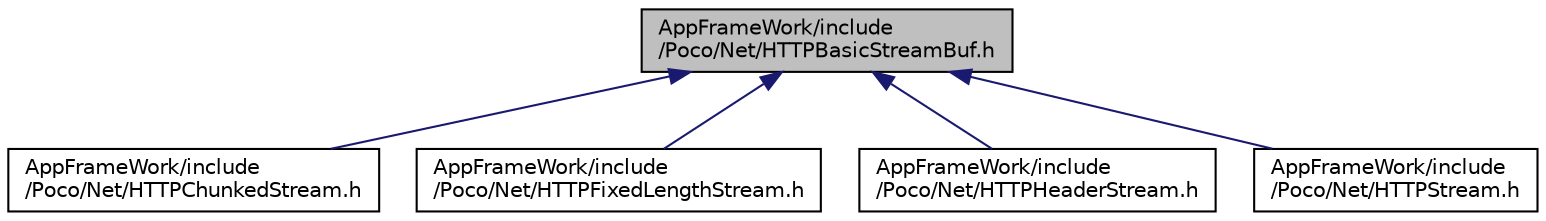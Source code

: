digraph "AppFrameWork/include/Poco/Net/HTTPBasicStreamBuf.h"
{
 // LATEX_PDF_SIZE
  edge [fontname="Helvetica",fontsize="10",labelfontname="Helvetica",labelfontsize="10"];
  node [fontname="Helvetica",fontsize="10",shape=record];
  Node1 [label="AppFrameWork/include\l/Poco/Net/HTTPBasicStreamBuf.h",height=0.2,width=0.4,color="black", fillcolor="grey75", style="filled", fontcolor="black",tooltip=" "];
  Node1 -> Node2 [dir="back",color="midnightblue",fontsize="10",style="solid",fontname="Helvetica"];
  Node2 [label="AppFrameWork/include\l/Poco/Net/HTTPChunkedStream.h",height=0.2,width=0.4,color="black", fillcolor="white", style="filled",URL="$HTTPChunkedStream_8h.html",tooltip=" "];
  Node1 -> Node3 [dir="back",color="midnightblue",fontsize="10",style="solid",fontname="Helvetica"];
  Node3 [label="AppFrameWork/include\l/Poco/Net/HTTPFixedLengthStream.h",height=0.2,width=0.4,color="black", fillcolor="white", style="filled",URL="$HTTPFixedLengthStream_8h.html",tooltip=" "];
  Node1 -> Node4 [dir="back",color="midnightblue",fontsize="10",style="solid",fontname="Helvetica"];
  Node4 [label="AppFrameWork/include\l/Poco/Net/HTTPHeaderStream.h",height=0.2,width=0.4,color="black", fillcolor="white", style="filled",URL="$HTTPHeaderStream_8h.html",tooltip=" "];
  Node1 -> Node5 [dir="back",color="midnightblue",fontsize="10",style="solid",fontname="Helvetica"];
  Node5 [label="AppFrameWork/include\l/Poco/Net/HTTPStream.h",height=0.2,width=0.4,color="black", fillcolor="white", style="filled",URL="$HTTPStream_8h.html",tooltip=" "];
}
